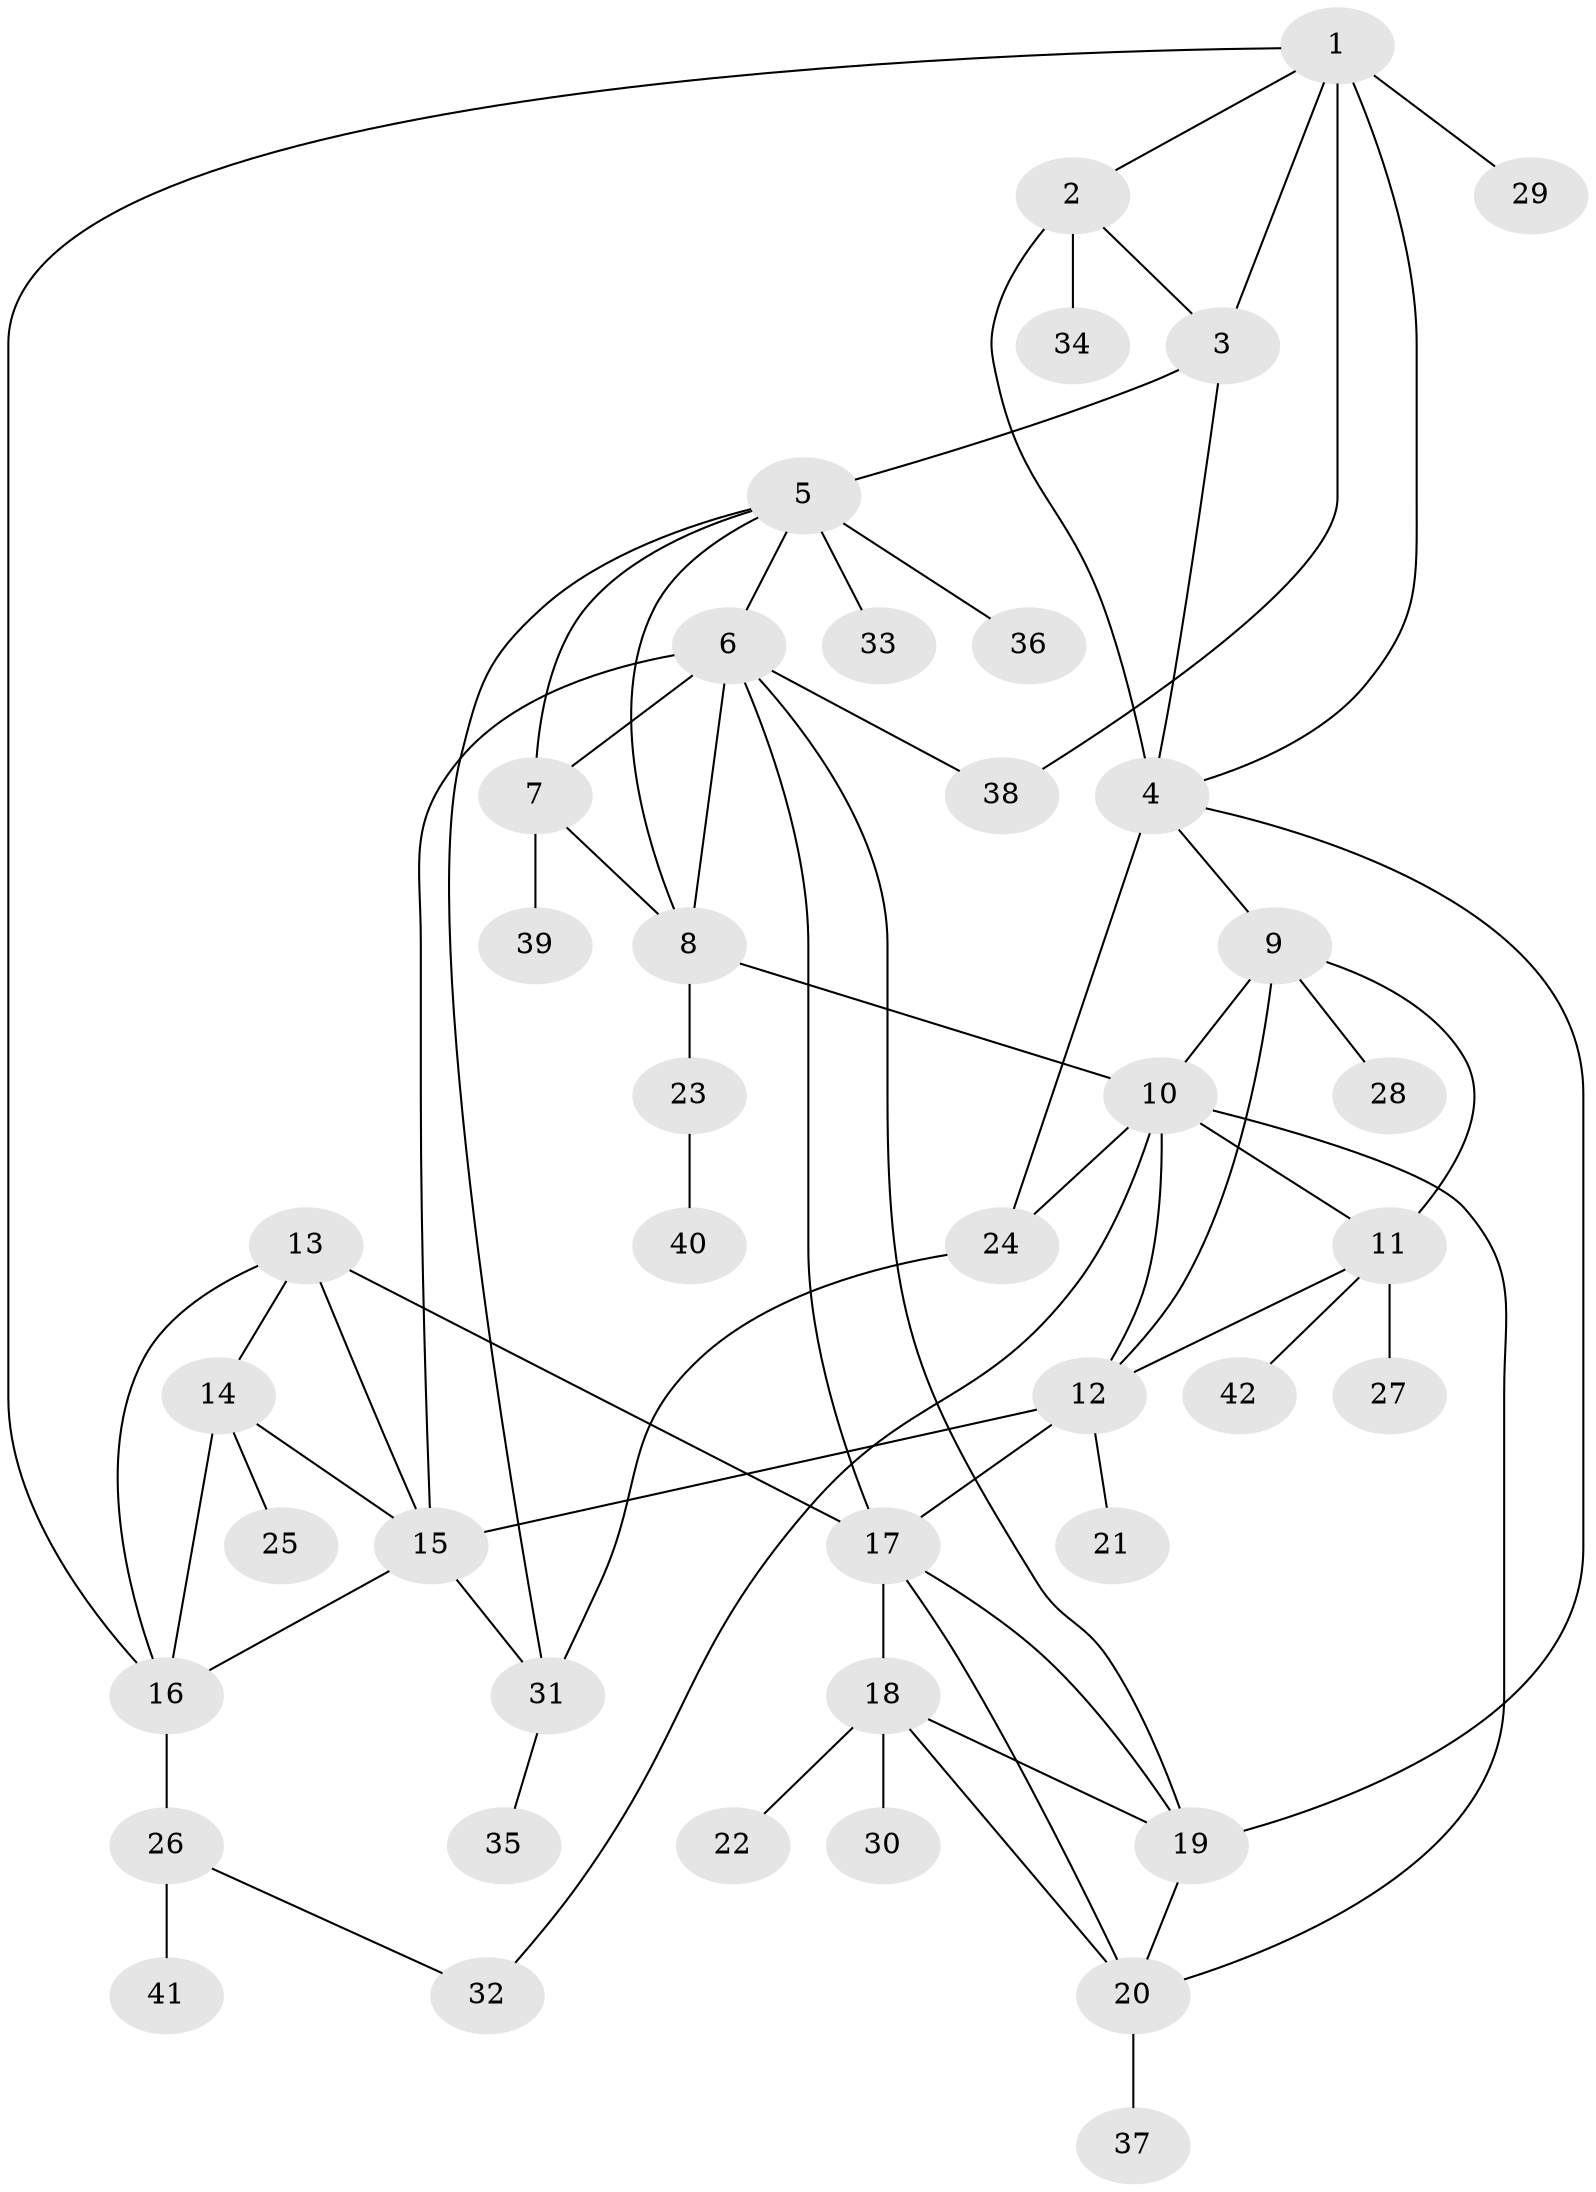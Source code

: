 // original degree distribution, {8: 0.024390243902439025, 6: 0.08536585365853659, 5: 0.04878048780487805, 13: 0.012195121951219513, 9: 0.024390243902439025, 7: 0.04878048780487805, 4: 0.012195121951219513, 1: 0.5853658536585366, 3: 0.036585365853658534, 2: 0.12195121951219512}
// Generated by graph-tools (version 1.1) at 2025/52/03/04/25 22:52:20]
// undirected, 42 vertices, 69 edges
graph export_dot {
  node [color=gray90,style=filled];
  1;
  2;
  3;
  4;
  5;
  6;
  7;
  8;
  9;
  10;
  11;
  12;
  13;
  14;
  15;
  16;
  17;
  18;
  19;
  20;
  21;
  22;
  23;
  24;
  25;
  26;
  27;
  28;
  29;
  30;
  31;
  32;
  33;
  34;
  35;
  36;
  37;
  38;
  39;
  40;
  41;
  42;
  1 -- 2 [weight=1.0];
  1 -- 3 [weight=1.0];
  1 -- 4 [weight=1.0];
  1 -- 16 [weight=1.0];
  1 -- 29 [weight=2.0];
  1 -- 38 [weight=1.0];
  2 -- 3 [weight=1.0];
  2 -- 4 [weight=1.0];
  2 -- 34 [weight=2.0];
  3 -- 4 [weight=1.0];
  3 -- 5 [weight=1.0];
  4 -- 9 [weight=1.0];
  4 -- 19 [weight=1.0];
  4 -- 24 [weight=7.0];
  5 -- 6 [weight=1.0];
  5 -- 7 [weight=1.0];
  5 -- 8 [weight=1.0];
  5 -- 31 [weight=1.0];
  5 -- 33 [weight=2.0];
  5 -- 36 [weight=1.0];
  6 -- 7 [weight=1.0];
  6 -- 8 [weight=1.0];
  6 -- 15 [weight=1.0];
  6 -- 17 [weight=1.0];
  6 -- 19 [weight=1.0];
  6 -- 38 [weight=1.0];
  7 -- 8 [weight=1.0];
  7 -- 39 [weight=1.0];
  8 -- 10 [weight=1.0];
  8 -- 23 [weight=1.0];
  9 -- 10 [weight=1.0];
  9 -- 11 [weight=1.0];
  9 -- 12 [weight=1.0];
  9 -- 28 [weight=1.0];
  10 -- 11 [weight=1.0];
  10 -- 12 [weight=1.0];
  10 -- 20 [weight=1.0];
  10 -- 24 [weight=1.0];
  10 -- 32 [weight=1.0];
  11 -- 12 [weight=1.0];
  11 -- 27 [weight=1.0];
  11 -- 42 [weight=1.0];
  12 -- 15 [weight=1.0];
  12 -- 17 [weight=1.0];
  12 -- 21 [weight=1.0];
  13 -- 14 [weight=1.0];
  13 -- 15 [weight=3.0];
  13 -- 16 [weight=1.0];
  13 -- 17 [weight=1.0];
  14 -- 15 [weight=1.0];
  14 -- 16 [weight=1.0];
  14 -- 25 [weight=1.0];
  15 -- 16 [weight=1.0];
  15 -- 31 [weight=1.0];
  16 -- 26 [weight=2.0];
  17 -- 18 [weight=1.0];
  17 -- 19 [weight=1.0];
  17 -- 20 [weight=1.0];
  18 -- 19 [weight=1.0];
  18 -- 20 [weight=1.0];
  18 -- 22 [weight=2.0];
  18 -- 30 [weight=1.0];
  19 -- 20 [weight=1.0];
  20 -- 37 [weight=1.0];
  23 -- 40 [weight=1.0];
  24 -- 31 [weight=1.0];
  26 -- 32 [weight=1.0];
  26 -- 41 [weight=1.0];
  31 -- 35 [weight=1.0];
}
